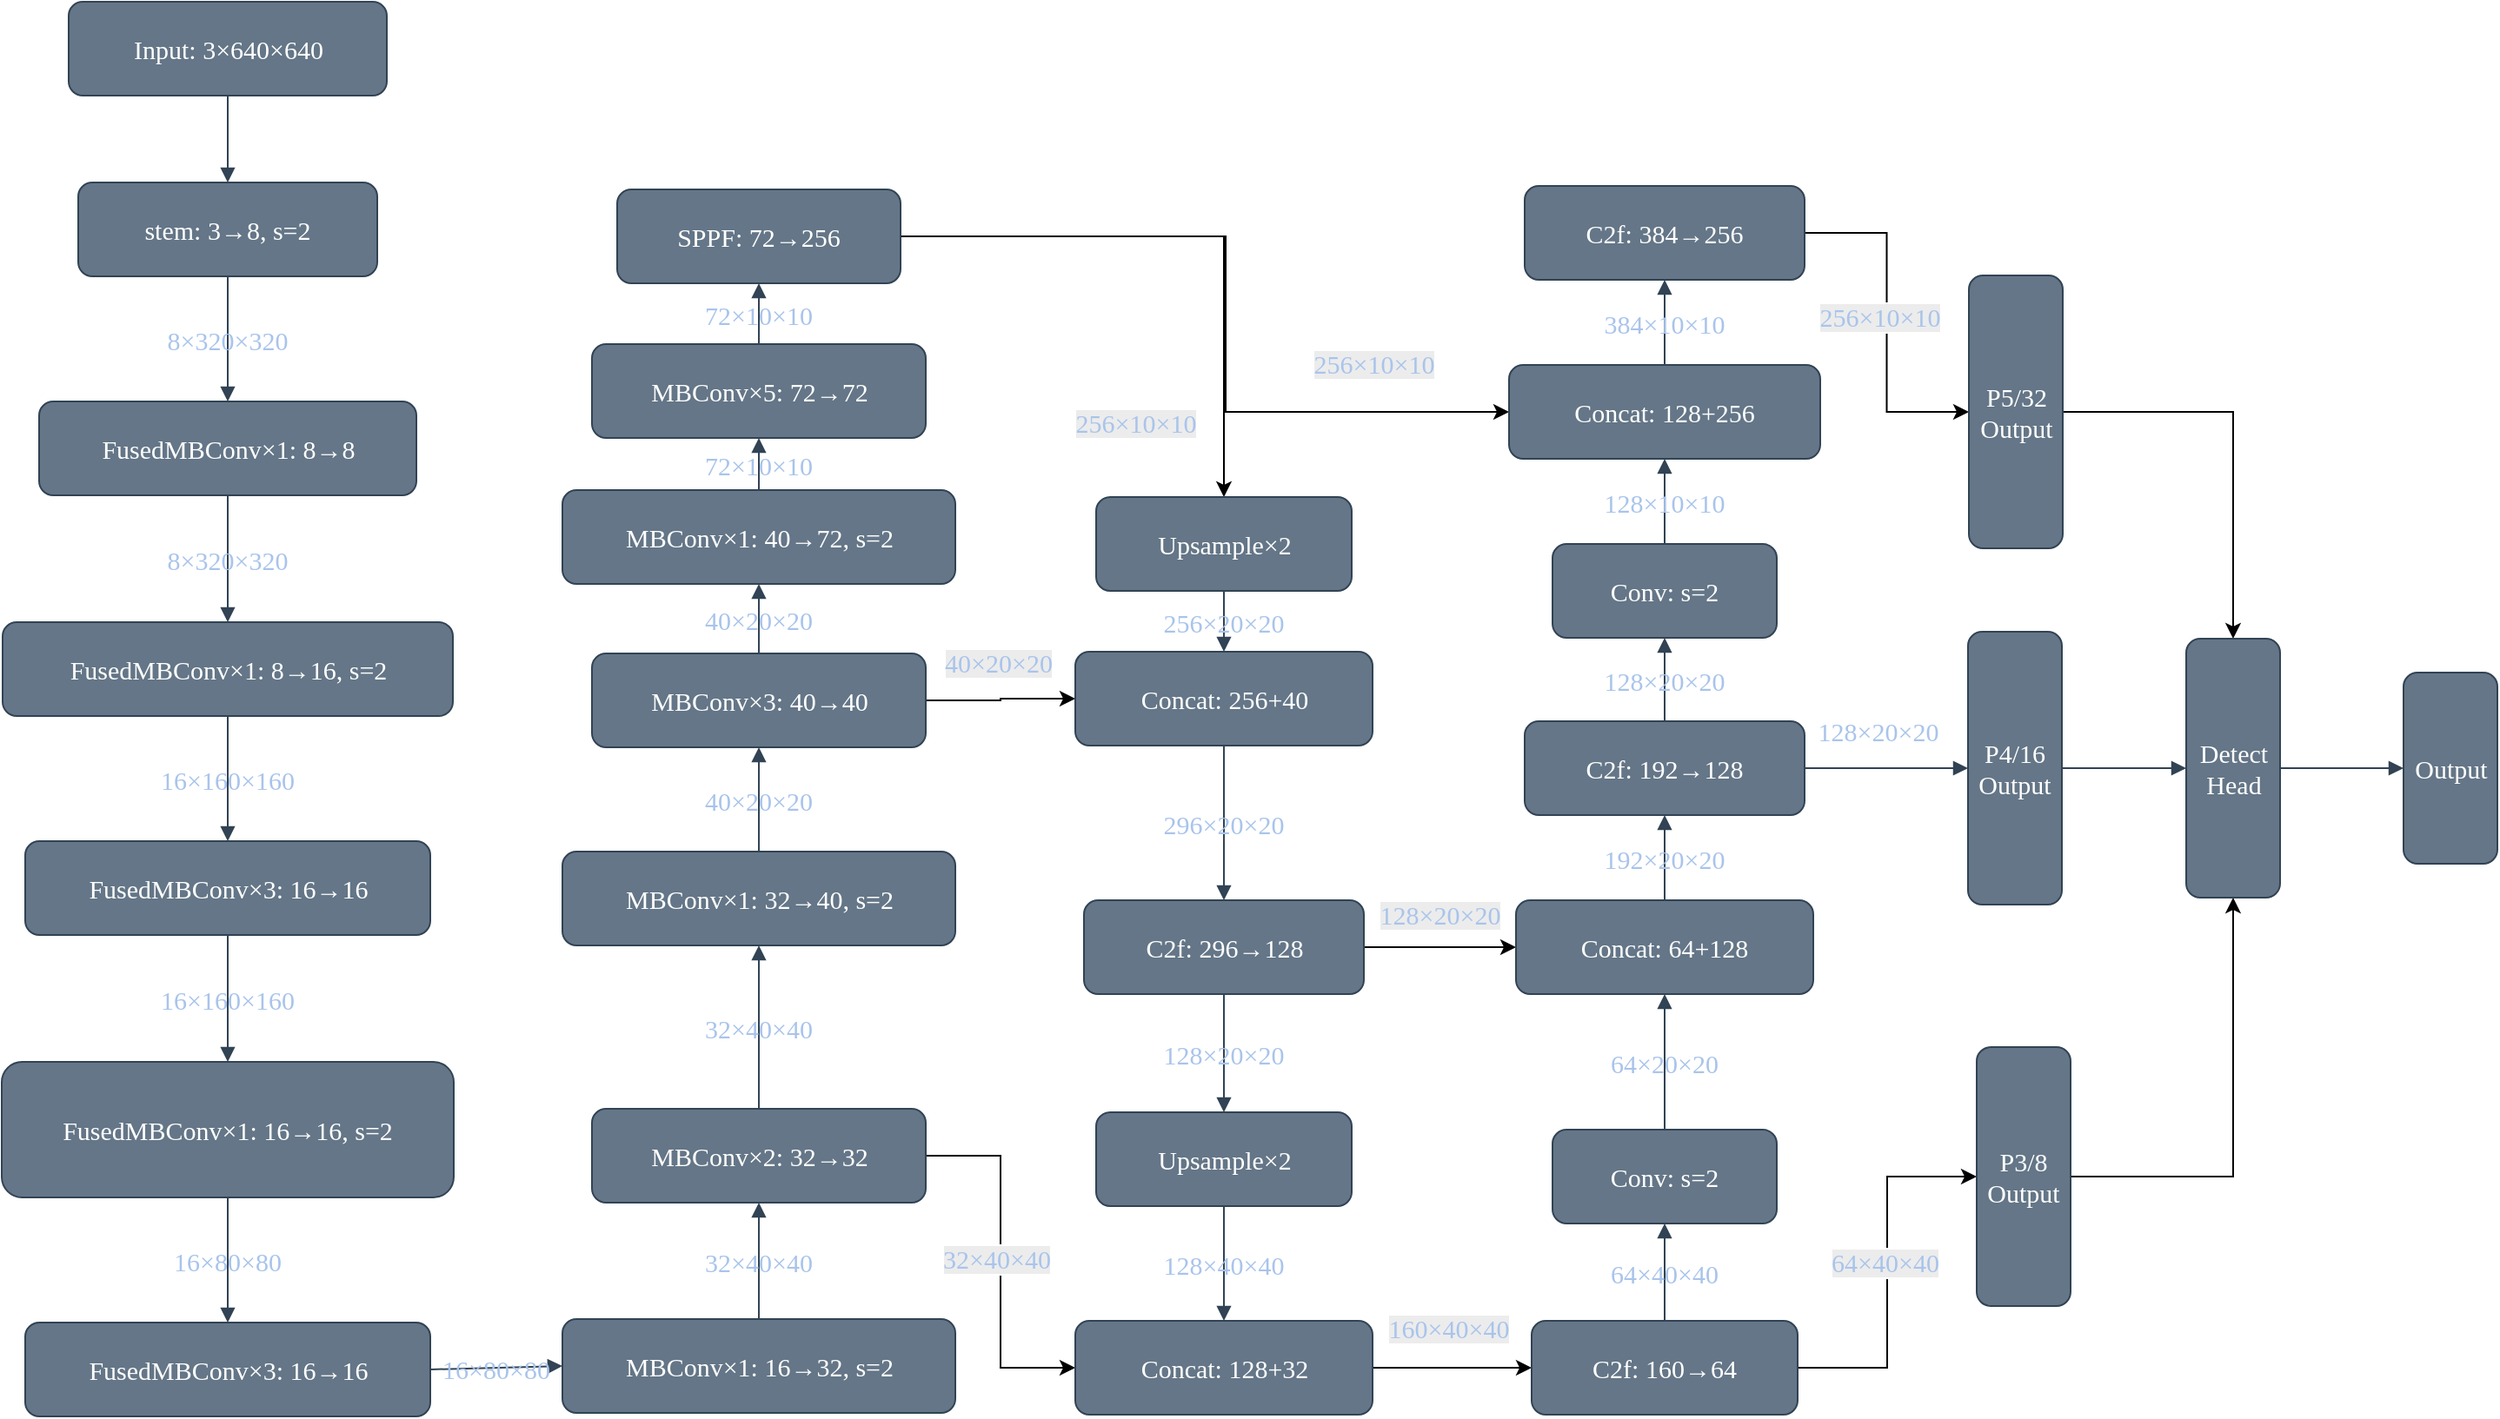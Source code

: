 <mxfile version="26.2.15">
  <diagram name="Page-1" id="52a04d89-c75d-2922-d76d-85b35f80e030">
    <mxGraphModel dx="1723" dy="-3020" grid="0" gridSize="10" guides="0" tooltips="1" connect="1" arrows="1" fold="1" page="0" pageScale="1" pageWidth="1400" pageHeight="850" background="#FFFFFF" math="0" shadow="0">
      <root>
        <mxCell id="0" />
        <mxCell id="1" parent="0" />
        <mxCell id="_GfdGtISQYKUp6_XVA1W-74" value="Input: 3×640×640" style="whiteSpace=wrap;strokeWidth=1;labelBackgroundColor=none;fillColor=#647687;strokeColor=#314354;rounded=1;shadow=0;fontSize=15;fontColor=#ffffff;fontFamily=Verdana;fixDash=0;snapToPoint=0;backgroundOutline=0;" parent="1" vertex="1">
          <mxGeometry x="319.5" y="4029" width="183" height="54" as="geometry" />
        </mxCell>
        <mxCell id="_GfdGtISQYKUp6_XVA1W-75" value="stem: 3→8, s=2" style="whiteSpace=wrap;strokeWidth=1;labelBackgroundColor=none;fillColor=#647687;strokeColor=#314354;rounded=1;shadow=0;fontSize=15;fontColor=#ffffff;fontFamily=Verdana;fixDash=0;snapToPoint=0;backgroundOutline=0;" parent="1" vertex="1">
          <mxGeometry x="325" y="4133" width="172" height="54" as="geometry" />
        </mxCell>
        <mxCell id="_GfdGtISQYKUp6_XVA1W-76" value="FusedMBConv×1: 8→8" style="whiteSpace=wrap;strokeWidth=1;labelBackgroundColor=none;fillColor=#647687;strokeColor=#314354;rounded=1;shadow=0;fontSize=15;fontColor=#ffffff;fontFamily=Verdana;fixDash=0;snapToPoint=0;backgroundOutline=0;" parent="1" vertex="1">
          <mxGeometry x="302.5" y="4259" width="217" height="54" as="geometry" />
        </mxCell>
        <mxCell id="_GfdGtISQYKUp6_XVA1W-77" value="FusedMBConv×1: 8→16, s=2" style="whiteSpace=wrap;strokeWidth=1;labelBackgroundColor=none;fillColor=#647687;strokeColor=#314354;rounded=1;shadow=0;fontSize=15;fontColor=#ffffff;fontFamily=Verdana;fixDash=0;snapToPoint=0;backgroundOutline=0;" parent="1" vertex="1">
          <mxGeometry x="281.5" y="4386" width="259" height="54" as="geometry" />
        </mxCell>
        <mxCell id="_GfdGtISQYKUp6_XVA1W-78" value="FusedMBConv×3: 16→16" style="whiteSpace=wrap;strokeWidth=1;labelBackgroundColor=none;fillColor=#647687;strokeColor=#314354;rounded=1;shadow=0;fontSize=15;fontColor=#ffffff;fontFamily=Verdana;fixDash=0;snapToPoint=0;backgroundOutline=0;" parent="1" vertex="1">
          <mxGeometry x="294.5" y="4512" width="233" height="54" as="geometry" />
        </mxCell>
        <mxCell id="_GfdGtISQYKUp6_XVA1W-79" value="FusedMBConv×1: 16→16, s=2" style="whiteSpace=wrap;strokeWidth=1;labelBackgroundColor=none;fillColor=#647687;strokeColor=#314354;rounded=1;shadow=0;fontSize=15;fontColor=#ffffff;fontFamily=Verdana;fixDash=0;snapToPoint=0;backgroundOutline=0;" parent="1" vertex="1">
          <mxGeometry x="281" y="4639" width="260" height="78" as="geometry" />
        </mxCell>
        <mxCell id="_GfdGtISQYKUp6_XVA1W-80" value="FusedMBConv×3: 16→16" style="whiteSpace=wrap;strokeWidth=1;labelBackgroundColor=none;fillColor=#647687;strokeColor=#314354;rounded=1;shadow=0;fontSize=15;fontColor=#ffffff;fontFamily=Verdana;fixDash=0;snapToPoint=0;backgroundOutline=0;" parent="1" vertex="1">
          <mxGeometry x="294.5" y="4789" width="233" height="54" as="geometry" />
        </mxCell>
        <mxCell id="_GfdGtISQYKUp6_XVA1W-81" value="MBConv×1: 16→32, s=2" style="whiteSpace=wrap;strokeWidth=1;labelBackgroundColor=none;fillColor=#647687;strokeColor=#314354;rounded=1;shadow=0;fontSize=15;fontColor=#ffffff;fontFamily=Verdana;fixDash=0;snapToPoint=0;backgroundOutline=0;" parent="1" vertex="1">
          <mxGeometry x="603.5" y="4787" width="226" height="54" as="geometry" />
        </mxCell>
        <mxCell id="BtkpZdqmRStXKEmJAE4n-9" style="edgeStyle=orthogonalEdgeStyle;rounded=0;orthogonalLoop=1;jettySize=auto;html=1;exitX=1;exitY=0.5;exitDx=0;exitDy=0;entryX=0;entryY=0.5;entryDx=0;entryDy=0;" edge="1" parent="1" source="_GfdGtISQYKUp6_XVA1W-82" target="_GfdGtISQYKUp6_XVA1W-92">
          <mxGeometry relative="1" as="geometry" />
        </mxCell>
        <mxCell id="BtkpZdqmRStXKEmJAE4n-10" value="&lt;span style=&quot;color: rgb(169, 196, 235); font-family: Verdana; font-size: 15px; background-color: rgb(236, 236, 236);&quot;&gt;32×40×40&lt;/span&gt;" style="edgeLabel;html=1;align=center;verticalAlign=middle;resizable=0;points=[];" vertex="1" connectable="0" parent="BtkpZdqmRStXKEmJAE4n-9">
          <mxGeometry x="-0.032" y="-3" relative="1" as="geometry">
            <mxPoint y="1" as="offset" />
          </mxGeometry>
        </mxCell>
        <mxCell id="_GfdGtISQYKUp6_XVA1W-82" value="MBConv×2: 32→32" style="whiteSpace=wrap;strokeWidth=1;labelBackgroundColor=none;fillColor=#647687;strokeColor=#314354;rounded=1;shadow=0;fontSize=15;fontColor=#ffffff;fontFamily=Verdana;fixDash=0;snapToPoint=0;backgroundOutline=0;" parent="1" vertex="1">
          <mxGeometry x="620.5" y="4666" width="192" height="54" as="geometry" />
        </mxCell>
        <mxCell id="_GfdGtISQYKUp6_XVA1W-83" value="MBConv×1: 32→40, s=2" style="whiteSpace=wrap;strokeWidth=1;labelBackgroundColor=none;fillColor=#647687;strokeColor=#314354;rounded=1;shadow=0;fontSize=15;fontColor=#ffffff;fontFamily=Verdana;fixDash=0;snapToPoint=0;backgroundOutline=0;" parent="1" vertex="1">
          <mxGeometry x="603.5" y="4518" width="226" height="54" as="geometry" />
        </mxCell>
        <mxCell id="BtkpZdqmRStXKEmJAE4n-5" style="edgeStyle=orthogonalEdgeStyle;rounded=0;orthogonalLoop=1;jettySize=auto;html=1;exitX=1;exitY=0.5;exitDx=0;exitDy=0;entryX=0;entryY=0.5;entryDx=0;entryDy=0;" edge="1" parent="1" source="_GfdGtISQYKUp6_XVA1W-84" target="_GfdGtISQYKUp6_XVA1W-89">
          <mxGeometry relative="1" as="geometry" />
        </mxCell>
        <mxCell id="BtkpZdqmRStXKEmJAE4n-6" value="&lt;span style=&quot;color: rgb(169, 196, 235); font-family: Verdana; font-size: 15px; background-color: rgb(236, 236, 236);&quot;&gt;40×20×20&lt;/span&gt;" style="edgeLabel;html=1;align=center;verticalAlign=middle;resizable=0;points=[];" vertex="1" connectable="0" parent="BtkpZdqmRStXKEmJAE4n-5">
          <mxGeometry x="-0.096" y="3" relative="1" as="geometry">
            <mxPoint x="2" y="-19" as="offset" />
          </mxGeometry>
        </mxCell>
        <mxCell id="_GfdGtISQYKUp6_XVA1W-84" value="MBConv×3: 40→40" style="whiteSpace=wrap;strokeWidth=1;labelBackgroundColor=none;fillColor=#647687;strokeColor=#314354;rounded=1;shadow=0;fontSize=15;fontColor=#ffffff;fontFamily=Verdana;fixDash=0;snapToPoint=0;backgroundOutline=0;" parent="1" vertex="1">
          <mxGeometry x="620.5" y="4404" width="192" height="54" as="geometry" />
        </mxCell>
        <mxCell id="_GfdGtISQYKUp6_XVA1W-85" value="MBConv×1: 40→72, s=2" style="whiteSpace=wrap;strokeWidth=1;labelBackgroundColor=none;fillColor=#647687;strokeColor=#314354;rounded=1;shadow=0;fontSize=15;fontColor=#ffffff;fontFamily=Verdana;fixDash=0;snapToPoint=0;backgroundOutline=0;" parent="1" vertex="1">
          <mxGeometry x="603.5" y="4310" width="226" height="54" as="geometry" />
        </mxCell>
        <mxCell id="_GfdGtISQYKUp6_XVA1W-86" value="MBConv×5: 72→72" style="whiteSpace=wrap;strokeWidth=1;labelBackgroundColor=none;fillColor=#647687;strokeColor=#314354;rounded=1;shadow=0;fontSize=15;fontColor=#ffffff;fontFamily=Verdana;fixDash=0;snapToPoint=0;backgroundOutline=0;" parent="1" vertex="1">
          <mxGeometry x="620.5" y="4226" width="192" height="54" as="geometry" />
        </mxCell>
        <mxCell id="BtkpZdqmRStXKEmJAE4n-1" style="edgeStyle=orthogonalEdgeStyle;rounded=0;orthogonalLoop=1;jettySize=auto;html=1;exitX=1;exitY=0.5;exitDx=0;exitDy=0;entryX=0.5;entryY=0;entryDx=0;entryDy=0;" edge="1" parent="1" source="_GfdGtISQYKUp6_XVA1W-87" target="_GfdGtISQYKUp6_XVA1W-88">
          <mxGeometry relative="1" as="geometry" />
        </mxCell>
        <mxCell id="BtkpZdqmRStXKEmJAE4n-2" value="&lt;span style=&quot;color: rgb(169, 196, 235); font-family: Verdana; font-size: 15px; background-color: rgb(236, 236, 236);&quot;&gt;256×10×10&lt;/span&gt;" style="edgeLabel;html=1;align=center;verticalAlign=middle;resizable=0;points=[];" vertex="1" connectable="0" parent="BtkpZdqmRStXKEmJAE4n-1">
          <mxGeometry x="0.719" relative="1" as="geometry">
            <mxPoint x="-51" y="4" as="offset" />
          </mxGeometry>
        </mxCell>
        <mxCell id="BtkpZdqmRStXKEmJAE4n-3" style="edgeStyle=orthogonalEdgeStyle;rounded=0;orthogonalLoop=1;jettySize=auto;html=1;exitX=1;exitY=0.5;exitDx=0;exitDy=0;entryX=0;entryY=0.5;entryDx=0;entryDy=0;" edge="1" parent="1" source="_GfdGtISQYKUp6_XVA1W-87" target="_GfdGtISQYKUp6_XVA1W-100">
          <mxGeometry relative="1" as="geometry">
            <Array as="points">
              <mxPoint x="985" y="4164" />
              <mxPoint x="985" y="4265" />
            </Array>
          </mxGeometry>
        </mxCell>
        <mxCell id="BtkpZdqmRStXKEmJAE4n-4" value="&lt;span style=&quot;color: rgb(169, 196, 235); font-family: Verdana; font-size: 15px; background-color: rgb(236, 236, 236);&quot;&gt;256×10×10&lt;/span&gt;" style="edgeLabel;html=1;align=center;verticalAlign=middle;resizable=0;points=[];" vertex="1" connectable="0" parent="BtkpZdqmRStXKEmJAE4n-3">
          <mxGeometry x="0.646" y="2" relative="1" as="geometry">
            <mxPoint x="2" y="-26" as="offset" />
          </mxGeometry>
        </mxCell>
        <mxCell id="_GfdGtISQYKUp6_XVA1W-87" value="SPPF: 72→256" style="whiteSpace=wrap;strokeWidth=1;labelBackgroundColor=none;fillColor=#647687;strokeColor=#314354;rounded=1;shadow=0;fontSize=15;fontColor=#ffffff;fontFamily=Verdana;fixDash=0;snapToPoint=0;backgroundOutline=0;" parent="1" vertex="1">
          <mxGeometry x="635" y="4137" width="163" height="54" as="geometry" />
        </mxCell>
        <mxCell id="_GfdGtISQYKUp6_XVA1W-88" value="Upsample×2" style="whiteSpace=wrap;strokeWidth=1;labelBackgroundColor=none;fillColor=#647687;strokeColor=#314354;rounded=1;shadow=0;fontSize=15;fontColor=#ffffff;fontFamily=Verdana;fixDash=0;snapToPoint=0;backgroundOutline=0;" parent="1" vertex="1">
          <mxGeometry x="910.5" y="4314" width="147" height="54" as="geometry" />
        </mxCell>
        <mxCell id="_GfdGtISQYKUp6_XVA1W-89" value="Concat: 256+40" style="whiteSpace=wrap;strokeWidth=1;labelBackgroundColor=none;fillColor=#647687;strokeColor=#314354;rounded=1;shadow=0;fontSize=15;fontColor=#ffffff;fontFamily=Verdana;fixDash=0;snapToPoint=0;backgroundOutline=0;" parent="1" vertex="1">
          <mxGeometry x="898.5" y="4403" width="171" height="54" as="geometry" />
        </mxCell>
        <mxCell id="BtkpZdqmRStXKEmJAE4n-7" style="edgeStyle=orthogonalEdgeStyle;rounded=0;orthogonalLoop=1;jettySize=auto;html=1;exitX=1;exitY=0.5;exitDx=0;exitDy=0;entryX=0;entryY=0.5;entryDx=0;entryDy=0;" edge="1" parent="1" source="_GfdGtISQYKUp6_XVA1W-90" target="_GfdGtISQYKUp6_XVA1W-96">
          <mxGeometry relative="1" as="geometry" />
        </mxCell>
        <mxCell id="BtkpZdqmRStXKEmJAE4n-8" value="&lt;span style=&quot;color: rgb(169, 196, 235); font-family: Verdana; font-size: 15px; background-color: rgb(236, 236, 236);&quot;&gt;128×20×20&lt;/span&gt;" style="edgeLabel;html=1;align=center;verticalAlign=middle;resizable=0;points=[];" vertex="1" connectable="0" parent="BtkpZdqmRStXKEmJAE4n-7">
          <mxGeometry x="-0.015" y="-4" relative="1" as="geometry">
            <mxPoint y="-23" as="offset" />
          </mxGeometry>
        </mxCell>
        <mxCell id="_GfdGtISQYKUp6_XVA1W-90" value="C2f: 296→128" style="whiteSpace=wrap;strokeWidth=1;labelBackgroundColor=none;fillColor=#647687;strokeColor=#314354;rounded=1;shadow=0;fontSize=15;fontColor=#ffffff;fontFamily=Verdana;fixDash=0;snapToPoint=0;backgroundOutline=0;" parent="1" vertex="1">
          <mxGeometry x="903.5" y="4546" width="161" height="54" as="geometry" />
        </mxCell>
        <mxCell id="_GfdGtISQYKUp6_XVA1W-91" value="Upsample×2" style="whiteSpace=wrap;strokeWidth=1;labelBackgroundColor=none;fillColor=#647687;strokeColor=#314354;rounded=1;shadow=0;fontSize=15;fontColor=#ffffff;fontFamily=Verdana;fixDash=0;snapToPoint=0;backgroundOutline=0;" parent="1" vertex="1">
          <mxGeometry x="910.5" y="4668" width="147" height="54" as="geometry" />
        </mxCell>
        <mxCell id="BtkpZdqmRStXKEmJAE4n-12" style="edgeStyle=orthogonalEdgeStyle;rounded=0;orthogonalLoop=1;jettySize=auto;html=1;exitX=1;exitY=0.5;exitDx=0;exitDy=0;entryX=0;entryY=0.5;entryDx=0;entryDy=0;" edge="1" parent="1" source="_GfdGtISQYKUp6_XVA1W-92" target="_GfdGtISQYKUp6_XVA1W-93">
          <mxGeometry relative="1" as="geometry" />
        </mxCell>
        <mxCell id="BtkpZdqmRStXKEmJAE4n-13" value="&lt;span style=&quot;color: rgb(169, 196, 235); font-family: Verdana; font-size: 15px; background-color: rgb(236, 236, 236);&quot;&gt;160×40×40&lt;/span&gt;" style="edgeLabel;html=1;align=center;verticalAlign=middle;resizable=0;points=[];" vertex="1" connectable="0" parent="BtkpZdqmRStXKEmJAE4n-12">
          <mxGeometry x="-0.137" y="-4" relative="1" as="geometry">
            <mxPoint x="4" y="-27" as="offset" />
          </mxGeometry>
        </mxCell>
        <mxCell id="_GfdGtISQYKUp6_XVA1W-92" value="Concat: 128+32" style="whiteSpace=wrap;strokeWidth=1;labelBackgroundColor=none;fillColor=#647687;strokeColor=#314354;rounded=1;shadow=0;fontSize=15;fontColor=#ffffff;fontFamily=Verdana;fixDash=0;snapToPoint=0;backgroundOutline=0;" parent="1" vertex="1">
          <mxGeometry x="898.5" y="4788" width="171" height="54" as="geometry" />
        </mxCell>
        <mxCell id="BtkpZdqmRStXKEmJAE4n-19" style="edgeStyle=orthogonalEdgeStyle;rounded=0;orthogonalLoop=1;jettySize=auto;html=1;exitX=1;exitY=0.5;exitDx=0;exitDy=0;entryX=0.5;entryY=0;entryDx=0;entryDy=0;" edge="1" parent="1" source="_GfdGtISQYKUp6_XVA1W-93" target="_GfdGtISQYKUp6_XVA1W-94">
          <mxGeometry relative="1" as="geometry" />
        </mxCell>
        <mxCell id="BtkpZdqmRStXKEmJAE4n-20" value="&lt;span style=&quot;color: rgb(169, 196, 235); font-family: Verdana; font-size: 15px; background-color: rgb(236, 236, 236);&quot;&gt;64×40×40&lt;/span&gt;" style="edgeLabel;html=1;align=center;verticalAlign=middle;resizable=0;points=[];" vertex="1" connectable="0" parent="BtkpZdqmRStXKEmJAE4n-19">
          <mxGeometry x="0.072" y="2" relative="1" as="geometry">
            <mxPoint y="1" as="offset" />
          </mxGeometry>
        </mxCell>
        <mxCell id="_GfdGtISQYKUp6_XVA1W-93" value="C2f: 160→64" style="whiteSpace=wrap;strokeWidth=1;labelBackgroundColor=none;fillColor=#647687;strokeColor=#314354;rounded=1;shadow=0;fontSize=15;fontColor=#ffffff;fontFamily=Verdana;fixDash=0;snapToPoint=0;backgroundOutline=0;" parent="1" vertex="1">
          <mxGeometry x="1161" y="4788" width="153" height="54" as="geometry" />
        </mxCell>
        <mxCell id="BtkpZdqmRStXKEmJAE4n-16" style="edgeStyle=orthogonalEdgeStyle;rounded=0;orthogonalLoop=1;jettySize=auto;html=1;exitX=0.5;exitY=1;exitDx=0;exitDy=0;entryX=0;entryY=0.5;entryDx=0;entryDy=0;" edge="1" parent="1" source="_GfdGtISQYKUp6_XVA1W-94" target="_GfdGtISQYKUp6_XVA1W-103">
          <mxGeometry relative="1" as="geometry" />
        </mxCell>
        <mxCell id="_GfdGtISQYKUp6_XVA1W-94" value="P3/8 Output" style="whiteSpace=wrap;strokeWidth=1;labelBackgroundColor=none;fillColor=#647687;strokeColor=#314354;rounded=1;direction=north;shadow=0;fontSize=15;fontColor=#ffffff;fontFamily=Verdana;fixDash=0;snapToPoint=0;backgroundOutline=0;" parent="1" vertex="1">
          <mxGeometry x="1417" y="4630.5" width="54" height="149" as="geometry" />
        </mxCell>
        <mxCell id="_GfdGtISQYKUp6_XVA1W-95" value="Conv: s=2" style="whiteSpace=wrap;strokeWidth=1;labelBackgroundColor=none;fillColor=#647687;strokeColor=#314354;rounded=1;shadow=0;fontSize=15;fontColor=#ffffff;fontFamily=Verdana;fixDash=0;snapToPoint=0;backgroundOutline=0;" parent="1" vertex="1">
          <mxGeometry x="1173" y="4678" width="129" height="54" as="geometry" />
        </mxCell>
        <mxCell id="_GfdGtISQYKUp6_XVA1W-96" value="Concat: 64+128" style="whiteSpace=wrap;strokeWidth=1;labelBackgroundColor=none;fillColor=#647687;strokeColor=#314354;rounded=1;shadow=0;fontSize=15;fontColor=#ffffff;fontFamily=Verdana;fixDash=0;snapToPoint=0;backgroundOutline=0;" parent="1" vertex="1">
          <mxGeometry x="1152" y="4546" width="171" height="54" as="geometry" />
        </mxCell>
        <mxCell id="_GfdGtISQYKUp6_XVA1W-97" value="C2f: 192→128" style="whiteSpace=wrap;strokeWidth=1;labelBackgroundColor=none;fillColor=#647687;strokeColor=#314354;rounded=1;shadow=0;fontSize=15;fontColor=#ffffff;fontFamily=Verdana;fixDash=0;snapToPoint=0;backgroundOutline=0;" parent="1" vertex="1">
          <mxGeometry x="1157" y="4443" width="161" height="54" as="geometry" />
        </mxCell>
        <mxCell id="_GfdGtISQYKUp6_XVA1W-98" value="P4/16 Output" style="whiteSpace=wrap;strokeWidth=1;labelBackgroundColor=none;fillColor=#647687;strokeColor=#314354;rounded=1;direction=north;shadow=0;fontSize=15;fontColor=#ffffff;fontFamily=Verdana;fixDash=0;snapToPoint=0;backgroundOutline=0;" parent="1" vertex="1">
          <mxGeometry x="1412" y="4391.5" width="54" height="157" as="geometry" />
        </mxCell>
        <mxCell id="_GfdGtISQYKUp6_XVA1W-99" value="Conv: s=2" style="whiteSpace=wrap;strokeWidth=1;labelBackgroundColor=none;fillColor=#647687;strokeColor=#314354;rounded=1;shadow=0;fontSize=15;fontColor=#ffffff;fontFamily=Verdana;fixDash=0;snapToPoint=0;backgroundOutline=0;" parent="1" vertex="1">
          <mxGeometry x="1173" y="4341" width="129" height="54" as="geometry" />
        </mxCell>
        <mxCell id="_GfdGtISQYKUp6_XVA1W-100" value="Concat: 128+256" style="whiteSpace=wrap;strokeWidth=1;labelBackgroundColor=none;fillColor=#647687;strokeColor=#314354;rounded=1;shadow=0;fontSize=15;fontColor=#ffffff;fontFamily=Verdana;fixDash=0;snapToPoint=0;backgroundOutline=0;" parent="1" vertex="1">
          <mxGeometry x="1148" y="4238" width="179" height="54" as="geometry" />
        </mxCell>
        <mxCell id="BtkpZdqmRStXKEmJAE4n-17" style="edgeStyle=orthogonalEdgeStyle;rounded=0;orthogonalLoop=1;jettySize=auto;html=1;exitX=1;exitY=0.5;exitDx=0;exitDy=0;entryX=0.5;entryY=1;entryDx=0;entryDy=0;" edge="1" parent="1" source="_GfdGtISQYKUp6_XVA1W-101" target="_GfdGtISQYKUp6_XVA1W-102">
          <mxGeometry relative="1" as="geometry" />
        </mxCell>
        <mxCell id="BtkpZdqmRStXKEmJAE4n-18" value="&lt;span style=&quot;color: rgb(169, 196, 235); font-family: Verdana; font-size: 15px; background-color: rgb(236, 236, 236);&quot;&gt;256×10×10&lt;/span&gt;" style="edgeLabel;html=1;align=center;verticalAlign=middle;resizable=0;points=[];" vertex="1" connectable="0" parent="BtkpZdqmRStXKEmJAE4n-17">
          <mxGeometry x="-0.028" y="-5" relative="1" as="geometry">
            <mxPoint y="-1" as="offset" />
          </mxGeometry>
        </mxCell>
        <mxCell id="_GfdGtISQYKUp6_XVA1W-101" value="C2f: 384→256" style="whiteSpace=wrap;strokeWidth=1;labelBackgroundColor=none;fillColor=#647687;strokeColor=#314354;rounded=1;shadow=0;fontSize=15;fontColor=#ffffff;fontFamily=Verdana;fixDash=0;snapToPoint=0;backgroundOutline=0;" parent="1" vertex="1">
          <mxGeometry x="1157" y="4135" width="161" height="54" as="geometry" />
        </mxCell>
        <mxCell id="BtkpZdqmRStXKEmJAE4n-15" style="edgeStyle=orthogonalEdgeStyle;rounded=0;orthogonalLoop=1;jettySize=auto;html=1;exitX=0.5;exitY=0;exitDx=0;exitDy=0;" edge="1" parent="1" source="_GfdGtISQYKUp6_XVA1W-102" target="_GfdGtISQYKUp6_XVA1W-103">
          <mxGeometry relative="1" as="geometry" />
        </mxCell>
        <mxCell id="_GfdGtISQYKUp6_XVA1W-102" value="P5/32 Output" style="whiteSpace=wrap;strokeWidth=1;labelBackgroundColor=none;fillColor=#647687;strokeColor=#314354;rounded=1;direction=south;shadow=0;fontSize=15;fontColor=#ffffff;fontFamily=Verdana;fixDash=0;snapToPoint=0;backgroundOutline=0;" parent="1" vertex="1">
          <mxGeometry x="1412.5" y="4186.5" width="54" height="157" as="geometry" />
        </mxCell>
        <mxCell id="_GfdGtISQYKUp6_XVA1W-103" value="Detect Head" style="whiteSpace=wrap;strokeWidth=1;labelBackgroundColor=none;fillColor=#647687;strokeColor=#314354;rounded=1;direction=north;shadow=0;fontSize=15;fontColor=#ffffff;fontFamily=Verdana;fixDash=0;snapToPoint=0;backgroundOutline=0;" parent="1" vertex="1">
          <mxGeometry x="1537.5" y="4395.5" width="54" height="149" as="geometry" />
        </mxCell>
        <mxCell id="_GfdGtISQYKUp6_XVA1W-104" value="Output" style="whiteSpace=wrap;strokeWidth=1;labelBackgroundColor=none;fillColor=#647687;strokeColor=#314354;rounded=1;direction=north;shadow=0;fontSize=15;fontColor=#ffffff;fontFamily=Verdana;fixDash=0;snapToPoint=0;backgroundOutline=0;" parent="1" vertex="1">
          <mxGeometry x="1662.5" y="4415" width="54" height="110" as="geometry" />
        </mxCell>
        <mxCell id="_GfdGtISQYKUp6_XVA1W-105" value="" style="curved=1;startArrow=none;endArrow=block;exitX=0.5;exitY=1;entryX=0.5;entryY=0;rounded=0;labelBackgroundColor=none;strokeColor=#314354;fontColor=light-dark(#A9C4EB,#121212);fillColor=#647687;strokeWidth=1;shadow=0;fontSize=15;fontFamily=Verdana;fixDash=0;snapToPoint=0;backgroundOutline=0;" parent="1" source="_GfdGtISQYKUp6_XVA1W-74" target="_GfdGtISQYKUp6_XVA1W-75" edge="1">
          <mxGeometry relative="1" as="geometry">
            <Array as="points" />
          </mxGeometry>
        </mxCell>
        <mxCell id="_GfdGtISQYKUp6_XVA1W-106" value="8×320×320" style="curved=1;startArrow=none;endArrow=block;exitX=0.5;exitY=1;entryX=0.5;entryY=0.01;rounded=1;labelBackgroundColor=none;strokeColor=#314354;fontColor=light-dark(#A9C4EB,#121212);fillColor=#647687;strokeWidth=1;shadow=0;fontSize=15;fontFamily=Verdana;fixDash=0;snapToPoint=0;backgroundOutline=0;" parent="1" source="_GfdGtISQYKUp6_XVA1W-75" target="_GfdGtISQYKUp6_XVA1W-76" edge="1">
          <mxGeometry relative="1" as="geometry">
            <Array as="points" />
          </mxGeometry>
        </mxCell>
        <mxCell id="_GfdGtISQYKUp6_XVA1W-107" value="8×320×320" style="curved=1;startArrow=none;endArrow=block;exitX=0.5;exitY=1.01;entryX=0.5;entryY=0;rounded=1;labelBackgroundColor=none;strokeColor=#314354;fontColor=light-dark(#A9C4EB,#121212);fillColor=#647687;strokeWidth=1;shadow=0;fontSize=15;fontFamily=Verdana;fixDash=0;snapToPoint=0;backgroundOutline=0;" parent="1" source="_GfdGtISQYKUp6_XVA1W-76" target="_GfdGtISQYKUp6_XVA1W-77" edge="1">
          <mxGeometry relative="1" as="geometry">
            <Array as="points" />
          </mxGeometry>
        </mxCell>
        <mxCell id="_GfdGtISQYKUp6_XVA1W-108" value="16×160×160" style="curved=1;startArrow=none;endArrow=block;exitX=0.5;exitY=1;entryX=0.5;entryY=0;rounded=1;labelBackgroundColor=none;strokeColor=#314354;fontColor=light-dark(#A9C4EB,#121212);fillColor=#647687;strokeWidth=1;shadow=0;fontSize=15;fontFamily=Verdana;fixDash=0;snapToPoint=0;backgroundOutline=0;" parent="1" source="_GfdGtISQYKUp6_XVA1W-77" target="_GfdGtISQYKUp6_XVA1W-78" edge="1">
          <mxGeometry relative="1" as="geometry">
            <Array as="points" />
          </mxGeometry>
        </mxCell>
        <mxCell id="_GfdGtISQYKUp6_XVA1W-109" value="16×160×160" style="curved=1;startArrow=none;endArrow=block;exitX=0.5;exitY=1;entryX=0.5;entryY=-0.01;rounded=1;labelBackgroundColor=none;strokeColor=#314354;fontColor=light-dark(#A9C4EB,#121212);fillColor=#647687;strokeWidth=1;shadow=0;fontSize=15;fontFamily=Verdana;fixDash=0;snapToPoint=0;backgroundOutline=0;" parent="1" source="_GfdGtISQYKUp6_XVA1W-78" target="_GfdGtISQYKUp6_XVA1W-79" edge="1">
          <mxGeometry relative="1" as="geometry">
            <Array as="points" />
          </mxGeometry>
        </mxCell>
        <mxCell id="_GfdGtISQYKUp6_XVA1W-110" value="16×80×80" style="curved=1;startArrow=none;endArrow=block;exitX=0.5;exitY=0.99;entryX=0.5;entryY=0;rounded=1;labelBackgroundColor=none;strokeColor=#314354;fontColor=light-dark(#A9C4EB,#121212);fillColor=#647687;strokeWidth=1;shadow=0;fontSize=15;fontFamily=Verdana;fixDash=0;snapToPoint=0;backgroundOutline=0;" parent="1" source="_GfdGtISQYKUp6_XVA1W-79" target="_GfdGtISQYKUp6_XVA1W-80" edge="1">
          <mxGeometry relative="1" as="geometry">
            <Array as="points" />
          </mxGeometry>
        </mxCell>
        <mxCell id="_GfdGtISQYKUp6_XVA1W-111" value="16×80×80" style="curved=1;startArrow=none;endArrow=block;exitX=1;exitY=0.5;entryX=0;entryY=0.5;rounded=1;labelBackgroundColor=none;strokeColor=#314354;fontColor=light-dark(#A9C4EB,#121212);exitDx=0;exitDy=0;entryDx=0;entryDy=0;fillColor=#647687;strokeWidth=1;shadow=0;fontSize=15;fontFamily=Verdana;fixDash=0;snapToPoint=0;backgroundOutline=0;" parent="1" source="_GfdGtISQYKUp6_XVA1W-80" target="_GfdGtISQYKUp6_XVA1W-81" edge="1">
          <mxGeometry relative="1" as="geometry">
            <Array as="points" />
          </mxGeometry>
        </mxCell>
        <mxCell id="_GfdGtISQYKUp6_XVA1W-112" value="32×40×40" style="curved=1;startArrow=none;endArrow=block;exitX=0.5;exitY=0;rounded=1;labelBackgroundColor=none;strokeColor=#314354;fontColor=light-dark(#A9C4EB,#121212);exitDx=0;exitDy=0;entryX=0.5;entryY=1;entryDx=0;entryDy=0;fillColor=#647687;strokeWidth=1;shadow=0;fontSize=15;fontFamily=Verdana;fixDash=0;snapToPoint=0;backgroundOutline=0;" parent="1" source="_GfdGtISQYKUp6_XVA1W-81" target="_GfdGtISQYKUp6_XVA1W-82" edge="1">
          <mxGeometry relative="1" as="geometry">
            <Array as="points" />
            <mxPoint x="711.5" y="4706" as="targetPoint" />
          </mxGeometry>
        </mxCell>
        <mxCell id="_GfdGtISQYKUp6_XVA1W-113" value="32×40×40" style="curved=1;startArrow=none;endArrow=block;exitX=0.5;exitY=0;entryX=0.5;entryY=1;rounded=1;labelBackgroundColor=none;strokeColor=#314354;fontColor=light-dark(#A9C4EB,#121212);exitDx=0;exitDy=0;entryDx=0;entryDy=0;fillColor=#647687;strokeWidth=1;shadow=0;fontSize=15;fontFamily=Verdana;fixDash=0;snapToPoint=0;backgroundOutline=0;" parent="1" source="_GfdGtISQYKUp6_XVA1W-82" target="_GfdGtISQYKUp6_XVA1W-83" edge="1">
          <mxGeometry relative="1" as="geometry">
            <Array as="points" />
          </mxGeometry>
        </mxCell>
        <mxCell id="_GfdGtISQYKUp6_XVA1W-114" value="40×20×20" style="curved=1;startArrow=none;endArrow=block;exitX=0.5;exitY=0;entryX=0.5;entryY=1;rounded=1;labelBackgroundColor=none;strokeColor=#314354;fontColor=light-dark(#A9C4EB,#121212);exitDx=0;exitDy=0;entryDx=0;entryDy=0;fillColor=#647687;strokeWidth=1;shadow=0;fontSize=15;fontFamily=Verdana;fixDash=0;snapToPoint=0;backgroundOutline=0;" parent="1" source="_GfdGtISQYKUp6_XVA1W-83" target="_GfdGtISQYKUp6_XVA1W-84" edge="1">
          <mxGeometry relative="1" as="geometry">
            <Array as="points" />
          </mxGeometry>
        </mxCell>
        <mxCell id="_GfdGtISQYKUp6_XVA1W-115" value="40×20×20" style="curved=1;startArrow=none;endArrow=block;exitX=0.5;exitY=0;entryX=0.5;entryY=1;rounded=1;labelBackgroundColor=none;strokeColor=#314354;fontColor=light-dark(#A9C4EB,#121212);exitDx=0;exitDy=0;entryDx=0;entryDy=0;fillColor=#647687;strokeWidth=1;shadow=0;fontSize=15;fontFamily=Verdana;fixDash=0;snapToPoint=0;backgroundOutline=0;" parent="1" source="_GfdGtISQYKUp6_XVA1W-84" target="_GfdGtISQYKUp6_XVA1W-85" edge="1">
          <mxGeometry relative="1" as="geometry">
            <Array as="points" />
          </mxGeometry>
        </mxCell>
        <mxCell id="_GfdGtISQYKUp6_XVA1W-116" value="72×10×10" style="curved=1;startArrow=none;endArrow=block;exitX=0.5;exitY=0;entryX=0.5;entryY=1;rounded=1;labelBackgroundColor=none;strokeColor=#314354;fontColor=light-dark(#A9C4EB,#121212);exitDx=0;exitDy=0;entryDx=0;entryDy=0;fillColor=#647687;strokeWidth=1;shadow=0;fontSize=15;fontFamily=Verdana;fixDash=0;snapToPoint=0;backgroundOutline=0;" parent="1" source="_GfdGtISQYKUp6_XVA1W-85" target="_GfdGtISQYKUp6_XVA1W-86" edge="1">
          <mxGeometry relative="1" as="geometry">
            <Array as="points" />
          </mxGeometry>
        </mxCell>
        <mxCell id="_GfdGtISQYKUp6_XVA1W-117" value="72×10×10" style="curved=1;startArrow=none;endArrow=block;exitX=0.5;exitY=0;entryX=0.5;entryY=1;rounded=1;labelBackgroundColor=none;strokeColor=#314354;fontColor=light-dark(#A9C4EB,#121212);exitDx=0;exitDy=0;entryDx=0;entryDy=0;fillColor=#647687;strokeWidth=1;shadow=0;fontSize=15;fontFamily=Verdana;fixDash=0;snapToPoint=0;backgroundOutline=0;" parent="1" source="_GfdGtISQYKUp6_XVA1W-86" target="_GfdGtISQYKUp6_XVA1W-87" edge="1">
          <mxGeometry relative="1" as="geometry">
            <Array as="points" />
          </mxGeometry>
        </mxCell>
        <mxCell id="_GfdGtISQYKUp6_XVA1W-119" value="256×20×20" style="curved=1;startArrow=none;endArrow=block;exitX=0.5;exitY=1;entryX=0.5;entryY=0;rounded=1;labelBackgroundColor=none;strokeColor=#314354;fontColor=light-dark(#A9C4EB,#121212);entryDx=0;entryDy=0;fillColor=#647687;strokeWidth=1;shadow=0;fontSize=15;fontFamily=Verdana;fixDash=0;snapToPoint=0;backgroundOutline=0;" parent="1" source="_GfdGtISQYKUp6_XVA1W-88" target="_GfdGtISQYKUp6_XVA1W-89" edge="1">
          <mxGeometry relative="1" as="geometry">
            <Array as="points" />
          </mxGeometry>
        </mxCell>
        <mxCell id="_GfdGtISQYKUp6_XVA1W-121" value="296×20×20" style="curved=1;startArrow=none;endArrow=block;exitX=0.5;exitY=0.99;entryX=0.5;entryY=0;rounded=1;labelBackgroundColor=none;strokeColor=#314354;fontColor=light-dark(#A9C4EB,#121212);fillColor=#647687;strokeWidth=1;shadow=0;fontSize=15;fontFamily=Verdana;fixDash=0;snapToPoint=0;backgroundOutline=0;" parent="1" source="_GfdGtISQYKUp6_XVA1W-89" target="_GfdGtISQYKUp6_XVA1W-90" edge="1">
          <mxGeometry relative="1" as="geometry">
            <Array as="points" />
          </mxGeometry>
        </mxCell>
        <mxCell id="_GfdGtISQYKUp6_XVA1W-122" value="128×20×20" style="curved=1;startArrow=none;endArrow=block;exitX=0.5;exitY=1;entryX=0.5;entryY=0.01;rounded=1;labelBackgroundColor=none;strokeColor=#314354;fontColor=light-dark(#A9C4EB,#121212);fillColor=#647687;strokeWidth=1;shadow=0;fontSize=15;fontFamily=Verdana;fixDash=0;snapToPoint=0;backgroundOutline=0;" parent="1" source="_GfdGtISQYKUp6_XVA1W-90" target="_GfdGtISQYKUp6_XVA1W-91" edge="1">
          <mxGeometry relative="1" as="geometry">
            <Array as="points" />
          </mxGeometry>
        </mxCell>
        <mxCell id="_GfdGtISQYKUp6_XVA1W-123" value="128×40×40" style="curved=1;startArrow=none;endArrow=block;exitX=0.5;exitY=1.01;entryX=0.5;entryY=0;rounded=1;labelBackgroundColor=none;strokeColor=#314354;fontColor=light-dark(#A9C4EB,#121212);entryDx=0;entryDy=0;fillColor=#647687;strokeWidth=1;shadow=0;fontSize=15;fontFamily=Verdana;fixDash=0;snapToPoint=0;backgroundOutline=0;" parent="1" source="_GfdGtISQYKUp6_XVA1W-91" target="_GfdGtISQYKUp6_XVA1W-92" edge="1">
          <mxGeometry relative="1" as="geometry">
            <Array as="points" />
          </mxGeometry>
        </mxCell>
        <mxCell id="_GfdGtISQYKUp6_XVA1W-127" value="64×40×40" style="curved=1;startArrow=none;endArrow=block;exitX=0.5;exitY=0;entryX=0.5;entryY=1;rounded=1;labelBackgroundColor=none;strokeColor=#314354;fontColor=light-dark(#A9C4EB,#121212);exitDx=0;exitDy=0;entryDx=0;entryDy=0;fillColor=#647687;strokeWidth=1;shadow=0;fontSize=15;fontFamily=Verdana;fixDash=0;snapToPoint=0;backgroundOutline=0;" parent="1" source="_GfdGtISQYKUp6_XVA1W-93" target="_GfdGtISQYKUp6_XVA1W-95" edge="1">
          <mxGeometry relative="1" as="geometry">
            <Array as="points" />
          </mxGeometry>
        </mxCell>
        <mxCell id="_GfdGtISQYKUp6_XVA1W-128" value="64×20×20" style="curved=1;startArrow=none;endArrow=block;exitX=0.5;exitY=0;entryX=0.5;entryY=1;rounded=1;labelBackgroundColor=none;strokeColor=#314354;fontColor=light-dark(#A9C4EB,#121212);exitDx=0;exitDy=0;entryDx=0;entryDy=0;fillColor=#647687;strokeWidth=1;shadow=0;fontSize=15;fontFamily=Verdana;fixDash=0;snapToPoint=0;backgroundOutline=0;" parent="1" source="_GfdGtISQYKUp6_XVA1W-95" target="_GfdGtISQYKUp6_XVA1W-96" edge="1">
          <mxGeometry relative="1" as="geometry">
            <Array as="points" />
          </mxGeometry>
        </mxCell>
        <mxCell id="_GfdGtISQYKUp6_XVA1W-130" value="192×20×20" style="curved=1;startArrow=none;endArrow=block;exitX=0.5;exitY=0;entryX=0.5;entryY=1;rounded=1;labelBackgroundColor=none;strokeColor=#314354;fontColor=light-dark(#A9C4EB,#121212);exitDx=0;exitDy=0;entryDx=0;entryDy=0;fillColor=#647687;strokeWidth=1;shadow=0;fontSize=15;fontFamily=Verdana;fixDash=0;snapToPoint=0;backgroundOutline=0;" parent="1" source="_GfdGtISQYKUp6_XVA1W-96" target="_GfdGtISQYKUp6_XVA1W-97" edge="1">
          <mxGeometry relative="1" as="geometry">
            <Array as="points" />
          </mxGeometry>
        </mxCell>
        <mxCell id="_GfdGtISQYKUp6_XVA1W-131" value="128×20×20" style="curved=1;startArrow=none;endArrow=block;exitX=1;exitY=0.5;entryX=0.5;entryY=0;rounded=1;labelBackgroundColor=none;strokeColor=#314354;fontColor=light-dark(#A9C4EB,#121212);exitDx=0;exitDy=0;fillColor=#647687;strokeWidth=1;shadow=0;fontSize=15;fontFamily=Verdana;fixDash=0;snapToPoint=0;backgroundOutline=0;" parent="1" source="_GfdGtISQYKUp6_XVA1W-97" target="_GfdGtISQYKUp6_XVA1W-98" edge="1">
          <mxGeometry x="-0.093" y="22" relative="1" as="geometry">
            <Array as="points" />
            <mxPoint as="offset" />
          </mxGeometry>
        </mxCell>
        <mxCell id="_GfdGtISQYKUp6_XVA1W-132" value="128×20×20" style="curved=1;startArrow=none;endArrow=block;exitX=0.5;exitY=0;entryX=0.5;entryY=1;rounded=1;labelBackgroundColor=none;strokeColor=#314354;fontColor=light-dark(#A9C4EB,#121212);exitDx=0;exitDy=0;entryDx=0;entryDy=0;fillColor=#647687;strokeWidth=1;shadow=0;fontSize=15;fontFamily=Verdana;fixDash=0;snapToPoint=0;backgroundOutline=0;" parent="1" source="_GfdGtISQYKUp6_XVA1W-97" target="_GfdGtISQYKUp6_XVA1W-99" edge="1">
          <mxGeometry relative="1" as="geometry">
            <Array as="points" />
          </mxGeometry>
        </mxCell>
        <mxCell id="_GfdGtISQYKUp6_XVA1W-133" value="128×10×10" style="curved=1;startArrow=none;endArrow=block;exitX=0.5;exitY=0;entryX=0.5;entryY=1;rounded=1;labelBackgroundColor=none;strokeColor=#314354;fontColor=light-dark(#A9C4EB,#121212);exitDx=0;exitDy=0;entryDx=0;entryDy=0;fillColor=#647687;strokeWidth=1;shadow=0;fontSize=15;fontFamily=Verdana;fixDash=0;snapToPoint=0;backgroundOutline=0;" parent="1" source="_GfdGtISQYKUp6_XVA1W-99" target="_GfdGtISQYKUp6_XVA1W-100" edge="1">
          <mxGeometry relative="1" as="geometry">
            <Array as="points" />
          </mxGeometry>
        </mxCell>
        <mxCell id="_GfdGtISQYKUp6_XVA1W-135" value="384×10×10" style="curved=1;startArrow=none;endArrow=block;exitX=0.5;exitY=0;entryX=0.5;entryY=1;rounded=1;labelBackgroundColor=none;strokeColor=#314354;fontColor=light-dark(#A9C4EB,#121212);exitDx=0;exitDy=0;entryDx=0;entryDy=0;fillColor=#647687;strokeWidth=1;shadow=0;fontSize=15;fontFamily=Verdana;fixDash=0;snapToPoint=0;backgroundOutline=0;" parent="1" source="_GfdGtISQYKUp6_XVA1W-100" target="_GfdGtISQYKUp6_XVA1W-101" edge="1">
          <mxGeometry relative="1" as="geometry">
            <Array as="points" />
          </mxGeometry>
        </mxCell>
        <mxCell id="_GfdGtISQYKUp6_XVA1W-138" value="" style="curved=1;startArrow=none;endArrow=block;exitX=0.5;exitY=1;entryX=0.5;entryY=0;rounded=1;labelBackgroundColor=none;strokeColor=#314354;fontColor=light-dark(#A9C4EB,#121212);fillColor=#647687;strokeWidth=1;shadow=0;fontSize=15;fontFamily=Verdana;fixDash=0;snapToPoint=0;backgroundOutline=0;" parent="1" source="_GfdGtISQYKUp6_XVA1W-98" target="_GfdGtISQYKUp6_XVA1W-103" edge="1">
          <mxGeometry relative="1" as="geometry">
            <Array as="points" />
          </mxGeometry>
        </mxCell>
        <mxCell id="_GfdGtISQYKUp6_XVA1W-140" value="" style="curved=1;startArrow=none;endArrow=block;exitX=0.5;exitY=1;entryX=0.5;entryY=0;rounded=1;labelBackgroundColor=none;strokeColor=#314354;fontColor=light-dark(#A9C4EB,#121212);fillColor=#647687;strokeWidth=1;shadow=0;fontSize=15;fontFamily=Verdana;fixDash=0;snapToPoint=0;backgroundOutline=0;" parent="1" source="_GfdGtISQYKUp6_XVA1W-103" target="_GfdGtISQYKUp6_XVA1W-104" edge="1">
          <mxGeometry relative="1" as="geometry">
            <Array as="points" />
          </mxGeometry>
        </mxCell>
      </root>
    </mxGraphModel>
  </diagram>
</mxfile>
